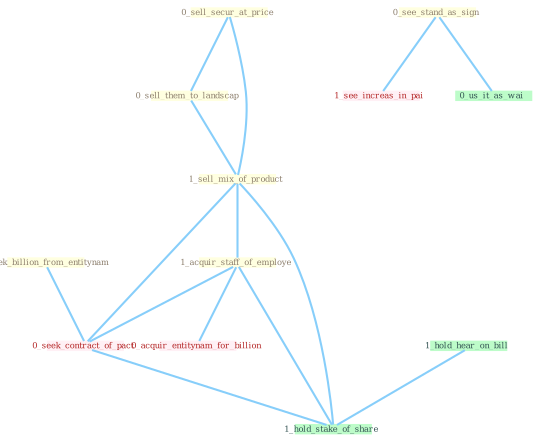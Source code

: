 Graph G{ 
    node
    [shape=polygon,style=filled,width=.5,height=.06,color="#BDFCC9",fixedsize=true,fontsize=4,
    fontcolor="#2f4f4f"];
    {node
    [color="#ffffe0", fontcolor="#8b7d6b"] "0_seek_billion_from_entitynam " "0_sell_secur_at_price " "0_sell_them_to_landscap " "1_sell_mix_of_product " "1_acquir_staff_of_employe " "0_see_stand_as_sign "}
{node [color="#fff0f5", fontcolor="#b22222"] "0_seek_contract_of_pact " "0_acquir_entitynam_for_billion " "1_see_increas_in_pai "}
edge [color="#B0E2FF"];

	"0_seek_billion_from_entitynam " -- "0_seek_contract_of_pact " [w="1", color="#87cefa" ];
	"0_sell_secur_at_price " -- "0_sell_them_to_landscap " [w="1", color="#87cefa" ];
	"0_sell_secur_at_price " -- "1_sell_mix_of_product " [w="1", color="#87cefa" ];
	"0_sell_them_to_landscap " -- "1_sell_mix_of_product " [w="1", color="#87cefa" ];
	"1_sell_mix_of_product " -- "1_acquir_staff_of_employe " [w="1", color="#87cefa" ];
	"1_sell_mix_of_product " -- "0_seek_contract_of_pact " [w="1", color="#87cefa" ];
	"1_sell_mix_of_product " -- "1_hold_stake_of_share " [w="1", color="#87cefa" ];
	"1_acquir_staff_of_employe " -- "0_seek_contract_of_pact " [w="1", color="#87cefa" ];
	"1_acquir_staff_of_employe " -- "0_acquir_entitynam_for_billion " [w="1", color="#87cefa" ];
	"1_acquir_staff_of_employe " -- "1_hold_stake_of_share " [w="1", color="#87cefa" ];
	"0_see_stand_as_sign " -- "0_us_it_as_wai " [w="1", color="#87cefa" ];
	"0_see_stand_as_sign " -- "1_see_increas_in_pai " [w="1", color="#87cefa" ];
	"0_seek_contract_of_pact " -- "1_hold_stake_of_share " [w="1", color="#87cefa" ];
	"1_hold_hear_on_bill " -- "1_hold_stake_of_share " [w="1", color="#87cefa" ];
}